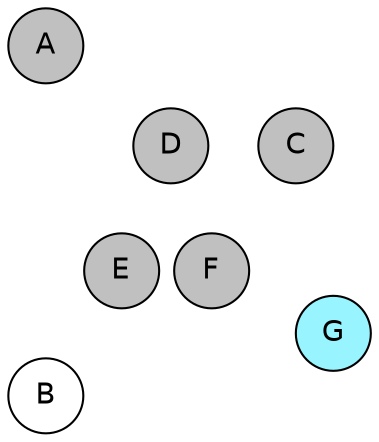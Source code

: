 
graph {

layout = circo;
mindist = .1

node [shape = circle, fontname = Helvetica, margin = 0, style = filled]
edge [style=invis]

subgraph 1 {
	E -- F -- F# -- G -- G# -- A -- A# -- B -- C -- C# -- D -- D# -- E
}

C [fillcolor = gray];
C# [fillcolor = gray];
D [fillcolor = gray];
D# [fillcolor = gray];
E [fillcolor = gray];
F [fillcolor = gray];
F# [fillcolor = gray];
G [fillcolor = cadetblue1];
G# [fillcolor = white];
A [fillcolor = gray];
A# [fillcolor = gray];
B [fillcolor = white];
}
